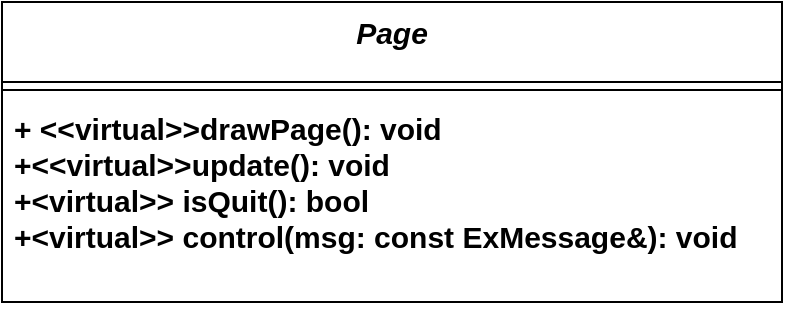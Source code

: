 <mxfile version="20.8.16" type="device"><diagram name="第 1 页" id="JkbTXwDKJdKs2kS6Rcwg"><mxGraphModel dx="1036" dy="665" grid="1" gridSize="10" guides="1" tooltips="1" connect="1" arrows="1" fold="1" page="1" pageScale="1" pageWidth="1169" pageHeight="1654" math="0" shadow="0"><root><mxCell id="0"/><mxCell id="1" parent="0"/><mxCell id="x1S3plbOI4Lue3Tceq2g-8" value="Page" style="swimlane;fontStyle=3;align=center;verticalAlign=top;childLayout=stackLayout;horizontal=1;startSize=40;horizontalStack=0;resizeParent=1;resizeParentMax=0;resizeLast=0;collapsible=1;marginBottom=0;fontSize=15;" parent="1" vertex="1"><mxGeometry x="340" y="290" width="390" height="150" as="geometry"/></mxCell><mxCell id="x1S3plbOI4Lue3Tceq2g-10" value="" style="line;strokeWidth=1;fillColor=none;align=left;verticalAlign=middle;spacingTop=-1;spacingLeft=3;spacingRight=3;rotatable=0;labelPosition=right;points=[];portConstraint=eastwest;strokeColor=inherit;" parent="x1S3plbOI4Lue3Tceq2g-8" vertex="1"><mxGeometry y="40" width="390" height="8" as="geometry"/></mxCell><mxCell id="x1S3plbOI4Lue3Tceq2g-11" value="+ &lt;&lt;virtual&gt;&gt;drawPage(): void&#10;+&lt;&lt;virtual&gt;&gt;update(): void&#10;+&lt;virtual&gt;&gt; isQuit(): bool&#10;+&lt;virtual&gt;&gt; control(msg: const ExMessage&amp;): void&#10;" style="text;strokeColor=none;fillColor=none;align=left;verticalAlign=top;spacingLeft=4;spacingRight=4;overflow=hidden;rotatable=0;points=[[0,0.5],[1,0.5]];portConstraint=eastwest;fontSize=15;fontStyle=1" parent="x1S3plbOI4Lue3Tceq2g-8" vertex="1"><mxGeometry y="48" width="390" height="102" as="geometry"/></mxCell></root></mxGraphModel></diagram></mxfile>